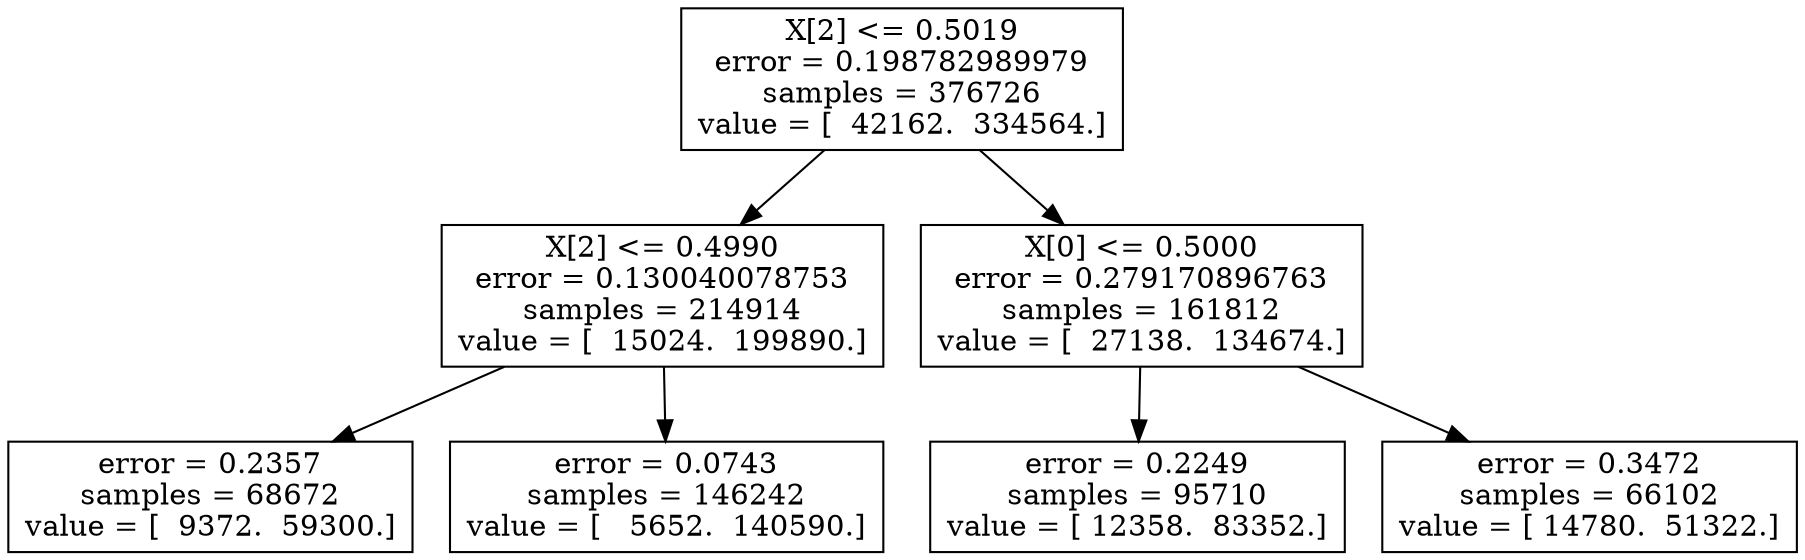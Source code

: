 digraph Tree {
0 [label="X[2] <= 0.5019\nerror = 0.198782989979\nsamples = 376726\nvalue = [  42162.  334564.]", shape="box"] ;
1 [label="X[2] <= 0.4990\nerror = 0.130040078753\nsamples = 214914\nvalue = [  15024.  199890.]", shape="box"] ;
0 -> 1 ;
2 [label="error = 0.2357\nsamples = 68672\nvalue = [  9372.  59300.]", shape="box"] ;
1 -> 2 ;
3 [label="error = 0.0743\nsamples = 146242\nvalue = [   5652.  140590.]", shape="box"] ;
1 -> 3 ;
4 [label="X[0] <= 0.5000\nerror = 0.279170896763\nsamples = 161812\nvalue = [  27138.  134674.]", shape="box"] ;
0 -> 4 ;
5 [label="error = 0.2249\nsamples = 95710\nvalue = [ 12358.  83352.]", shape="box"] ;
4 -> 5 ;
6 [label="error = 0.3472\nsamples = 66102\nvalue = [ 14780.  51322.]", shape="box"] ;
4 -> 6 ;
}